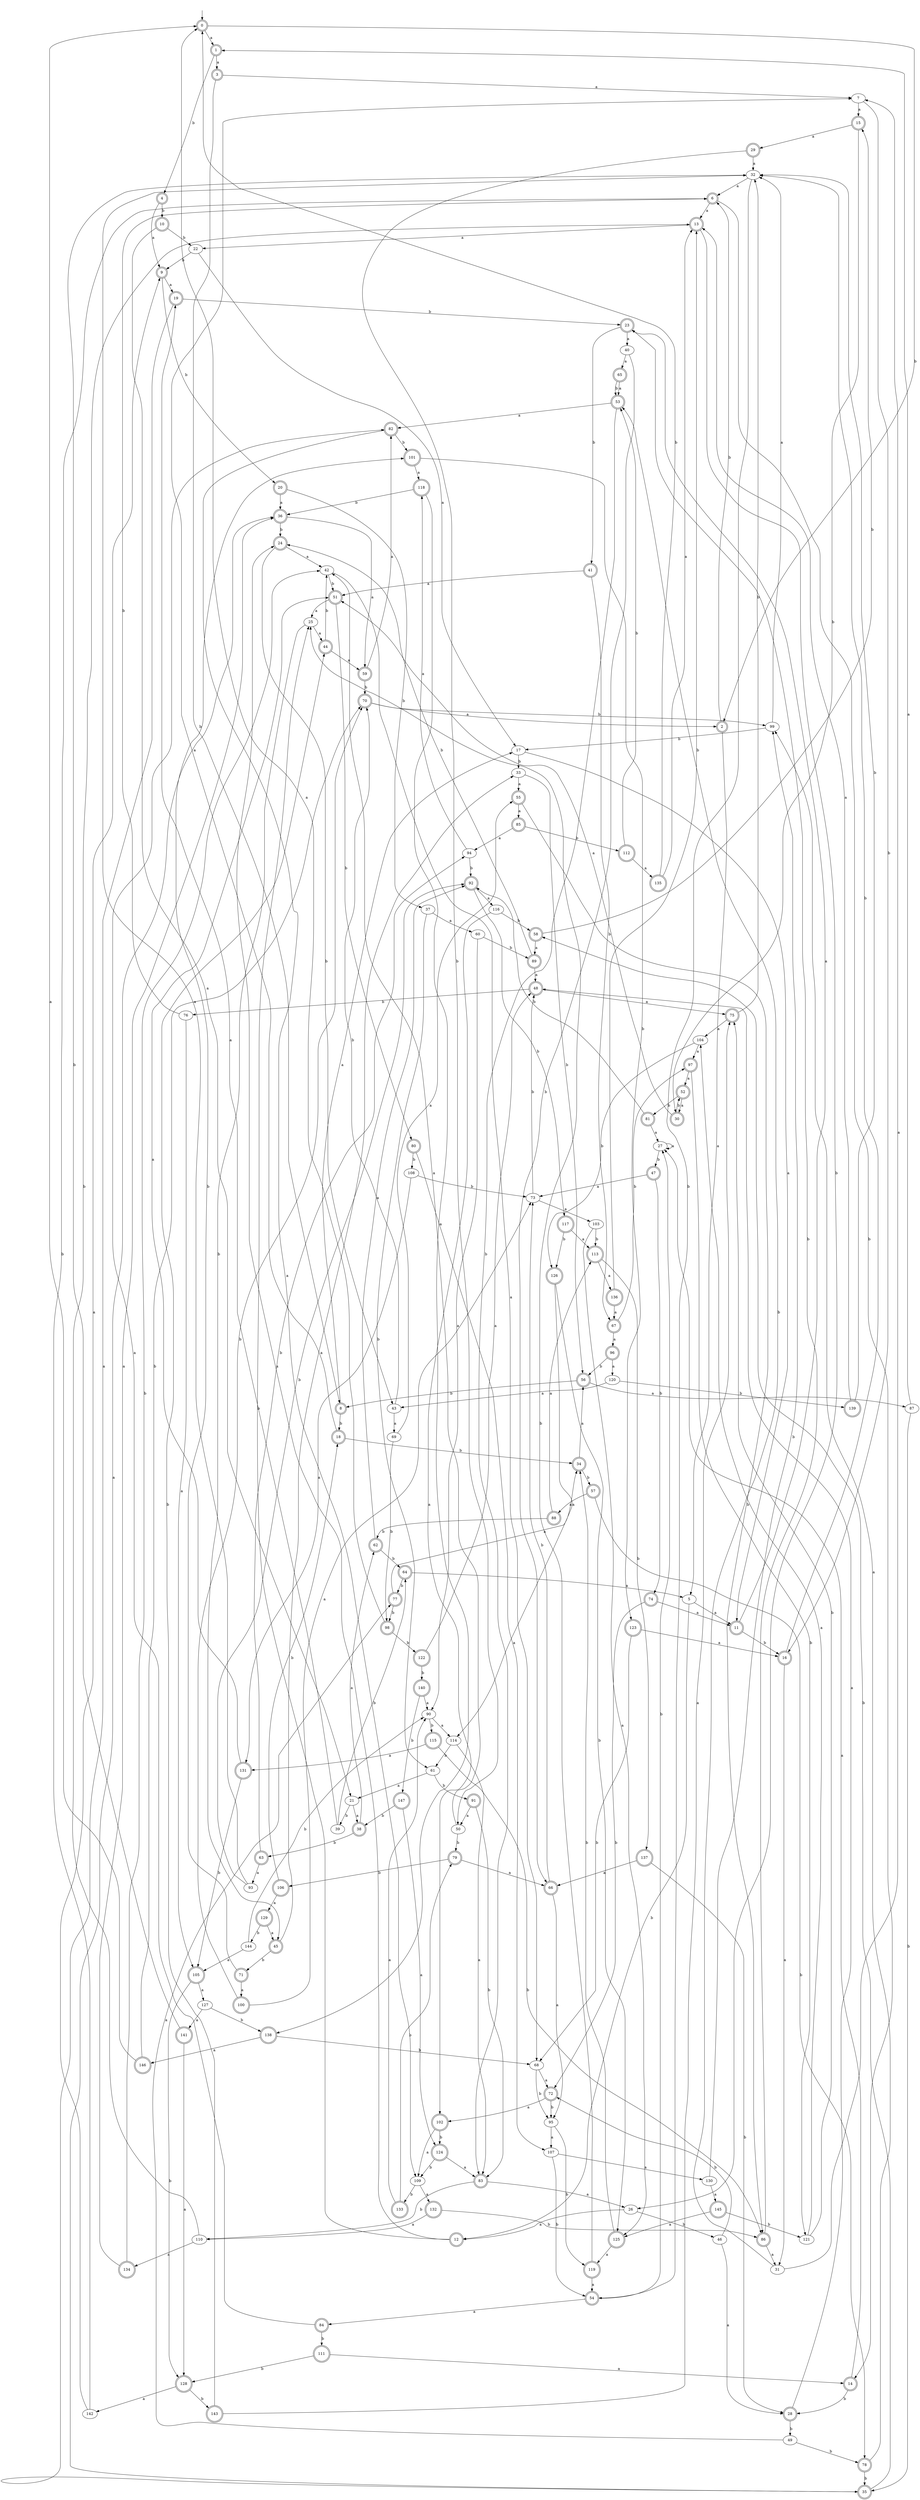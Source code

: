 digraph RandomDFA {
  __start0 [label="", shape=none];
  __start0 -> 0 [label=""];
  0 [shape=circle] [shape=doublecircle]
  0 -> 1 [label="a"]
  0 -> 2 [label="b"]
  1 [shape=doublecircle]
  1 -> 3 [label="a"]
  1 -> 4 [label="b"]
  2 [shape=doublecircle]
  2 -> 5 [label="a"]
  2 -> 6 [label="b"]
  3 [shape=doublecircle]
  3 -> 7 [label="a"]
  3 -> 8 [label="b"]
  4 [shape=doublecircle]
  4 -> 9 [label="a"]
  4 -> 10 [label="b"]
  5
  5 -> 11 [label="a"]
  5 -> 12 [label="b"]
  6 [shape=doublecircle]
  6 -> 13 [label="a"]
  6 -> 14 [label="b"]
  7
  7 -> 15 [label="a"]
  7 -> 16 [label="b"]
  8 [shape=doublecircle]
  8 -> 17 [label="a"]
  8 -> 18 [label="b"]
  9 [shape=doublecircle]
  9 -> 19 [label="a"]
  9 -> 20 [label="b"]
  10 [shape=doublecircle]
  10 -> 21 [label="a"]
  10 -> 22 [label="b"]
  11 [shape=doublecircle]
  11 -> 23 [label="a"]
  11 -> 16 [label="b"]
  12 [shape=doublecircle]
  12 -> 24 [label="a"]
  12 -> 25 [label="b"]
  13 [shape=doublecircle]
  13 -> 22 [label="a"]
  13 -> 26 [label="b"]
  14 [shape=doublecircle]
  14 -> 27 [label="a"]
  14 -> 28 [label="b"]
  15 [shape=doublecircle]
  15 -> 29 [label="a"]
  15 -> 30 [label="b"]
  16 [shape=doublecircle]
  16 -> 31 [label="a"]
  16 -> 32 [label="b"]
  17
  17 -> 11 [label="a"]
  17 -> 33 [label="b"]
  18 [shape=doublecircle]
  18 -> 7 [label="a"]
  18 -> 34 [label="b"]
  19 [shape=doublecircle]
  19 -> 35 [label="a"]
  19 -> 23 [label="b"]
  20 [shape=doublecircle]
  20 -> 36 [label="a"]
  20 -> 37 [label="b"]
  21
  21 -> 38 [label="a"]
  21 -> 39 [label="b"]
  22
  22 -> 17 [label="a"]
  22 -> 9 [label="b"]
  23 [shape=doublecircle]
  23 -> 40 [label="a"]
  23 -> 41 [label="b"]
  24 [shape=doublecircle]
  24 -> 42 [label="a"]
  24 -> 43 [label="b"]
  25
  25 -> 44 [label="a"]
  25 -> 45 [label="b"]
  26
  26 -> 12 [label="a"]
  26 -> 46 [label="b"]
  27
  27 -> 27 [label="a"]
  27 -> 47 [label="b"]
  28 [shape=doublecircle]
  28 -> 48 [label="a"]
  28 -> 49 [label="b"]
  29 [shape=doublecircle]
  29 -> 32 [label="a"]
  29 -> 50 [label="b"]
  30 [shape=doublecircle]
  30 -> 51 [label="a"]
  30 -> 52 [label="b"]
  31
  31 -> 7 [label="a"]
  31 -> 53 [label="b"]
  32
  32 -> 6 [label="a"]
  32 -> 54 [label="b"]
  33
  33 -> 55 [label="a"]
  33 -> 56 [label="b"]
  34 [shape=doublecircle]
  34 -> 56 [label="a"]
  34 -> 57 [label="b"]
  35 [shape=doublecircle]
  35 -> 36 [label="a"]
  35 -> 58 [label="b"]
  36 [shape=doublecircle]
  36 -> 59 [label="a"]
  36 -> 24 [label="b"]
  37
  37 -> 60 [label="a"]
  37 -> 61 [label="b"]
  38 [shape=doublecircle]
  38 -> 62 [label="a"]
  38 -> 63 [label="b"]
  39
  39 -> 19 [label="a"]
  39 -> 64 [label="b"]
  40
  40 -> 65 [label="a"]
  40 -> 66 [label="b"]
  41 [shape=doublecircle]
  41 -> 51 [label="a"]
  41 -> 67 [label="b"]
  42
  42 -> 68 [label="a"]
  42 -> 51 [label="b"]
  43
  43 -> 69 [label="a"]
  43 -> 70 [label="b"]
  44 [shape=doublecircle]
  44 -> 59 [label="a"]
  44 -> 42 [label="b"]
  45 [shape=doublecircle]
  45 -> 33 [label="a"]
  45 -> 71 [label="b"]
  46
  46 -> 28 [label="a"]
  46 -> 72 [label="b"]
  47 [shape=doublecircle]
  47 -> 73 [label="a"]
  47 -> 74 [label="b"]
  48 [shape=doublecircle]
  48 -> 75 [label="a"]
  48 -> 76 [label="b"]
  49
  49 -> 77 [label="a"]
  49 -> 78 [label="b"]
  50
  50 -> 42 [label="a"]
  50 -> 79 [label="b"]
  51 [shape=doublecircle]
  51 -> 25 [label="a"]
  51 -> 80 [label="b"]
  52 [shape=doublecircle]
  52 -> 30 [label="a"]
  52 -> 81 [label="b"]
  53 [shape=doublecircle]
  53 -> 82 [label="a"]
  53 -> 83 [label="b"]
  54 [shape=doublecircle]
  54 -> 84 [label="a"]
  54 -> 27 [label="b"]
  55 [shape=doublecircle]
  55 -> 85 [label="a"]
  55 -> 86 [label="b"]
  56 [shape=doublecircle]
  56 -> 87 [label="a"]
  56 -> 8 [label="b"]
  57 [shape=doublecircle]
  57 -> 88 [label="a"]
  57 -> 78 [label="b"]
  58 [shape=doublecircle]
  58 -> 89 [label="a"]
  58 -> 15 [label="b"]
  59 [shape=doublecircle]
  59 -> 82 [label="a"]
  59 -> 70 [label="b"]
  60
  60 -> 90 [label="a"]
  60 -> 89 [label="b"]
  61
  61 -> 21 [label="a"]
  61 -> 91 [label="b"]
  62 [shape=doublecircle]
  62 -> 92 [label="a"]
  62 -> 64 [label="b"]
  63 [shape=doublecircle]
  63 -> 93 [label="a"]
  63 -> 94 [label="b"]
  64 [shape=doublecircle]
  64 -> 5 [label="a"]
  64 -> 77 [label="b"]
  65 [shape=doublecircle]
  65 -> 53 [label="a"]
  65 -> 53 [label="b"]
  66 [shape=doublecircle]
  66 -> 95 [label="a"]
  66 -> 73 [label="b"]
  67 [shape=doublecircle]
  67 -> 96 [label="a"]
  67 -> 97 [label="b"]
  68
  68 -> 72 [label="a"]
  68 -> 95 [label="b"]
  69
  69 -> 55 [label="a"]
  69 -> 98 [label="b"]
  70 [shape=doublecircle]
  70 -> 2 [label="a"]
  70 -> 99 [label="b"]
  71 [shape=doublecircle]
  71 -> 100 [label="a"]
  71 -> 101 [label="b"]
  72 [shape=doublecircle]
  72 -> 102 [label="a"]
  72 -> 95 [label="b"]
  73
  73 -> 103 [label="a"]
  73 -> 48 [label="b"]
  74 [shape=doublecircle]
  74 -> 11 [label="a"]
  74 -> 72 [label="b"]
  75 [shape=doublecircle]
  75 -> 104 [label="a"]
  75 -> 32 [label="b"]
  76
  76 -> 105 [label="a"]
  76 -> 6 [label="b"]
  77 [shape=doublecircle]
  77 -> 34 [label="a"]
  77 -> 98 [label="b"]
  78 [shape=doublecircle]
  78 -> 99 [label="a"]
  78 -> 35 [label="b"]
  79 [shape=doublecircle]
  79 -> 66 [label="a"]
  79 -> 106 [label="b"]
  80 [shape=doublecircle]
  80 -> 107 [label="a"]
  80 -> 108 [label="b"]
  81 [shape=doublecircle]
  81 -> 27 [label="a"]
  81 -> 92 [label="b"]
  82 [shape=doublecircle]
  82 -> 109 [label="a"]
  82 -> 101 [label="b"]
  83 [shape=doublecircle]
  83 -> 26 [label="a"]
  83 -> 110 [label="b"]
  84 [shape=doublecircle]
  84 -> 82 [label="a"]
  84 -> 111 [label="b"]
  85 [shape=doublecircle]
  85 -> 94 [label="a"]
  85 -> 112 [label="b"]
  86 [shape=doublecircle]
  86 -> 31 [label="a"]
  86 -> 23 [label="b"]
  87
  87 -> 1 [label="a"]
  87 -> 35 [label="b"]
  88 [shape=doublecircle]
  88 -> 113 [label="a"]
  88 -> 62 [label="b"]
  89 [shape=doublecircle]
  89 -> 48 [label="a"]
  89 -> 24 [label="b"]
  90
  90 -> 114 [label="a"]
  90 -> 115 [label="b"]
  91 [shape=doublecircle]
  91 -> 50 [label="a"]
  91 -> 83 [label="b"]
  92 [shape=doublecircle]
  92 -> 116 [label="a"]
  92 -> 117 [label="b"]
  93
  93 -> 32 [label="a"]
  93 -> 92 [label="b"]
  94
  94 -> 118 [label="a"]
  94 -> 92 [label="b"]
  95
  95 -> 107 [label="a"]
  95 -> 119 [label="b"]
  96 [shape=doublecircle]
  96 -> 120 [label="a"]
  96 -> 56 [label="b"]
  97 [shape=doublecircle]
  97 -> 52 [label="a"]
  97 -> 121 [label="b"]
  98 [shape=doublecircle]
  98 -> 0 [label="a"]
  98 -> 122 [label="b"]
  99
  99 -> 32 [label="a"]
  99 -> 17 [label="b"]
  100 [shape=doublecircle]
  100 -> 73 [label="a"]
  100 -> 70 [label="b"]
  101 [shape=doublecircle]
  101 -> 118 [label="a"]
  101 -> 123 [label="b"]
  102 [shape=doublecircle]
  102 -> 109 [label="a"]
  102 -> 124 [label="b"]
  103
  103 -> 125 [label="a"]
  103 -> 113 [label="b"]
  104
  104 -> 97 [label="a"]
  104 -> 126 [label="b"]
  105 [shape=doublecircle]
  105 -> 127 [label="a"]
  105 -> 128 [label="b"]
  106 [shape=doublecircle]
  106 -> 129 [label="a"]
  106 -> 18 [label="b"]
  107
  107 -> 130 [label="a"]
  107 -> 54 [label="b"]
  108
  108 -> 131 [label="a"]
  108 -> 73 [label="b"]
  109
  109 -> 132 [label="a"]
  109 -> 133 [label="b"]
  110
  110 -> 134 [label="a"]
  110 -> 13 [label="b"]
  111 [shape=doublecircle]
  111 -> 14 [label="a"]
  111 -> 128 [label="b"]
  112 [shape=doublecircle]
  112 -> 135 [label="a"]
  112 -> 53 [label="b"]
  113 [shape=doublecircle]
  113 -> 136 [label="a"]
  113 -> 137 [label="b"]
  114
  114 -> 83 [label="a"]
  114 -> 61 [label="b"]
  115 [shape=doublecircle]
  115 -> 131 [label="a"]
  115 -> 86 [label="b"]
  116
  116 -> 102 [label="a"]
  116 -> 58 [label="b"]
  117 [shape=doublecircle]
  117 -> 113 [label="a"]
  117 -> 126 [label="b"]
  118 [shape=doublecircle]
  118 -> 138 [label="a"]
  118 -> 36 [label="b"]
  119 [shape=doublecircle]
  119 -> 54 [label="a"]
  119 -> 25 [label="b"]
  120
  120 -> 43 [label="a"]
  120 -> 139 [label="b"]
  121
  121 -> 104 [label="a"]
  121 -> 75 [label="b"]
  122 [shape=doublecircle]
  122 -> 48 [label="a"]
  122 -> 140 [label="b"]
  123 [shape=doublecircle]
  123 -> 16 [label="a"]
  123 -> 68 [label="b"]
  124 [shape=doublecircle]
  124 -> 83 [label="a"]
  124 -> 109 [label="b"]
  125 [shape=doublecircle]
  125 -> 119 [label="a"]
  125 -> 34 [label="b"]
  126 [shape=doublecircle]
  126 -> 114 [label="a"]
  126 -> 125 [label="b"]
  127
  127 -> 141 [label="a"]
  127 -> 138 [label="b"]
  128 [shape=doublecircle]
  128 -> 142 [label="a"]
  128 -> 143 [label="b"]
  129 [shape=doublecircle]
  129 -> 45 [label="a"]
  129 -> 144 [label="b"]
  130
  130 -> 145 [label="a"]
  130 -> 99 [label="b"]
  131 [shape=doublecircle]
  131 -> 51 [label="a"]
  131 -> 105 [label="b"]
  132 [shape=doublecircle]
  132 -> 110 [label="a"]
  132 -> 86 [label="b"]
  133 [shape=doublecircle]
  133 -> 90 [label="a"]
  133 -> 79 [label="b"]
  134 [shape=doublecircle]
  134 -> 36 [label="a"]
  134 -> 42 [label="b"]
  135 [shape=doublecircle]
  135 -> 13 [label="a"]
  135 -> 0 [label="b"]
  136 [shape=doublecircle]
  136 -> 67 [label="a"]
  136 -> 13 [label="b"]
  137 [shape=doublecircle]
  137 -> 66 [label="a"]
  137 -> 28 [label="b"]
  138 [shape=doublecircle]
  138 -> 146 [label="a"]
  138 -> 68 [label="b"]
  139 [shape=doublecircle]
  139 -> 13 [label="a"]
  139 -> 32 [label="b"]
  140 [shape=doublecircle]
  140 -> 90 [label="a"]
  140 -> 147 [label="b"]
  141 [shape=doublecircle]
  141 -> 128 [label="a"]
  141 -> 32 [label="b"]
  142
  142 -> 9 [label="a"]
  142 -> 6 [label="b"]
  143 [shape=doublecircle]
  143 -> 75 [label="a"]
  143 -> 44 [label="b"]
  144
  144 -> 105 [label="a"]
  144 -> 90 [label="b"]
  145 [shape=doublecircle]
  145 -> 125 [label="a"]
  145 -> 121 [label="b"]
  146 [shape=doublecircle]
  146 -> 0 [label="a"]
  146 -> 70 [label="b"]
  147 [shape=doublecircle]
  147 -> 124 [label="a"]
  147 -> 38 [label="b"]
}
